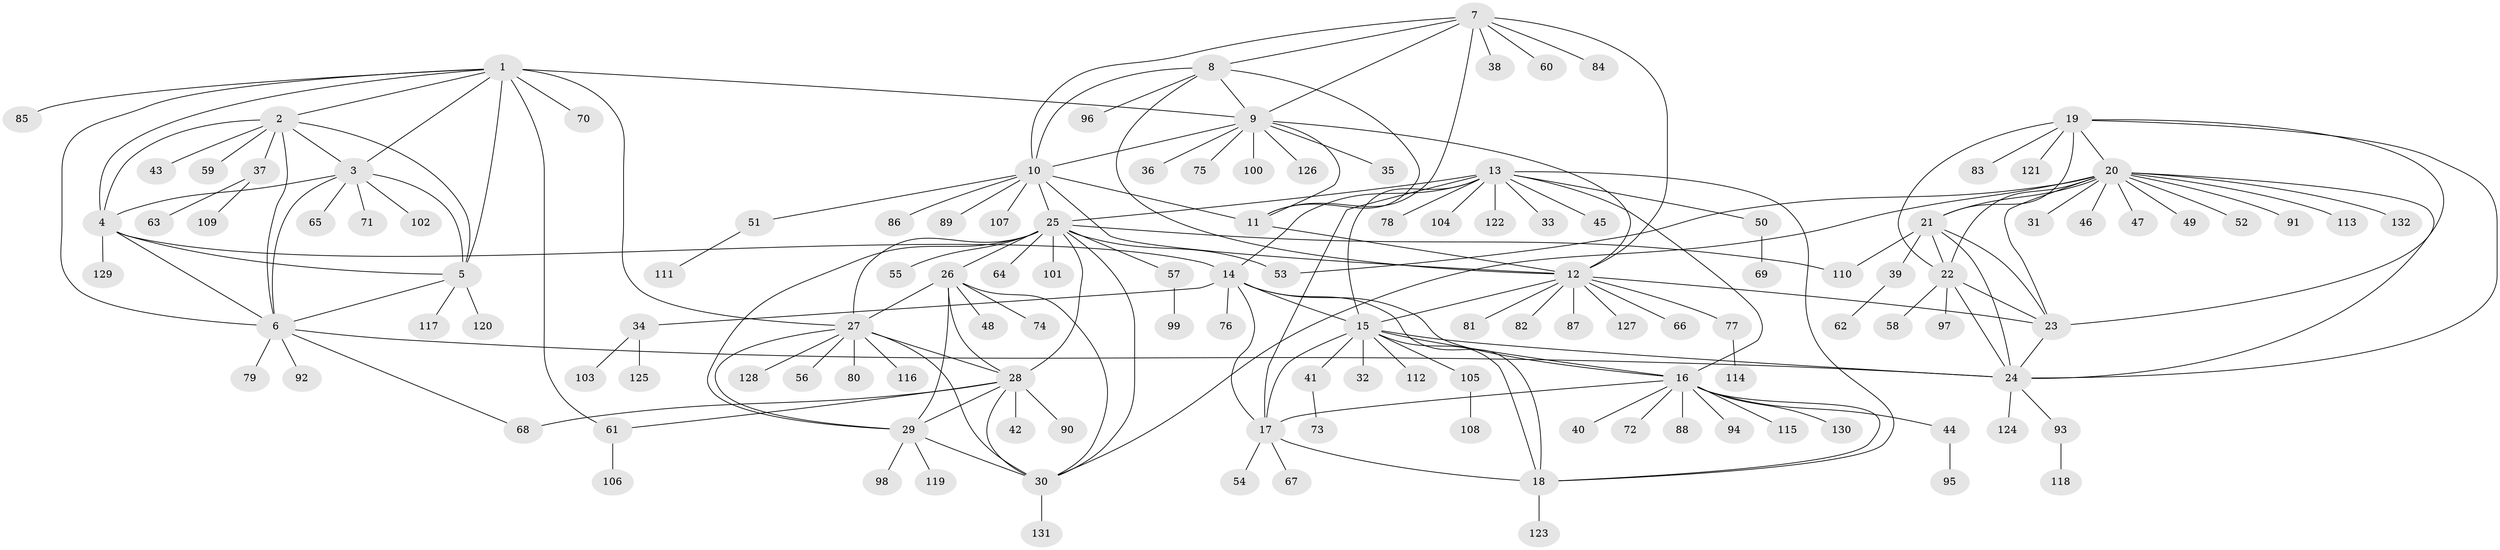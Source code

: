 // coarse degree distribution, {6: 0.075, 4: 0.025, 5: 0.15, 7: 0.1, 3: 0.025, 8: 0.025, 9: 0.05, 1: 0.425, 10: 0.025, 2: 0.1}
// Generated by graph-tools (version 1.1) at 2025/52/03/04/25 22:52:40]
// undirected, 132 vertices, 191 edges
graph export_dot {
  node [color=gray90,style=filled];
  1;
  2;
  3;
  4;
  5;
  6;
  7;
  8;
  9;
  10;
  11;
  12;
  13;
  14;
  15;
  16;
  17;
  18;
  19;
  20;
  21;
  22;
  23;
  24;
  25;
  26;
  27;
  28;
  29;
  30;
  31;
  32;
  33;
  34;
  35;
  36;
  37;
  38;
  39;
  40;
  41;
  42;
  43;
  44;
  45;
  46;
  47;
  48;
  49;
  50;
  51;
  52;
  53;
  54;
  55;
  56;
  57;
  58;
  59;
  60;
  61;
  62;
  63;
  64;
  65;
  66;
  67;
  68;
  69;
  70;
  71;
  72;
  73;
  74;
  75;
  76;
  77;
  78;
  79;
  80;
  81;
  82;
  83;
  84;
  85;
  86;
  87;
  88;
  89;
  90;
  91;
  92;
  93;
  94;
  95;
  96;
  97;
  98;
  99;
  100;
  101;
  102;
  103;
  104;
  105;
  106;
  107;
  108;
  109;
  110;
  111;
  112;
  113;
  114;
  115;
  116;
  117;
  118;
  119;
  120;
  121;
  122;
  123;
  124;
  125;
  126;
  127;
  128;
  129;
  130;
  131;
  132;
  1 -- 2;
  1 -- 3;
  1 -- 4;
  1 -- 5;
  1 -- 6;
  1 -- 9;
  1 -- 27;
  1 -- 61;
  1 -- 70;
  1 -- 85;
  2 -- 3;
  2 -- 4;
  2 -- 5;
  2 -- 6;
  2 -- 37;
  2 -- 43;
  2 -- 59;
  3 -- 4;
  3 -- 5;
  3 -- 6;
  3 -- 65;
  3 -- 71;
  3 -- 102;
  4 -- 5;
  4 -- 6;
  4 -- 14;
  4 -- 129;
  5 -- 6;
  5 -- 117;
  5 -- 120;
  6 -- 24;
  6 -- 68;
  6 -- 79;
  6 -- 92;
  7 -- 8;
  7 -- 9;
  7 -- 10;
  7 -- 11;
  7 -- 12;
  7 -- 38;
  7 -- 60;
  7 -- 84;
  8 -- 9;
  8 -- 10;
  8 -- 11;
  8 -- 12;
  8 -- 96;
  9 -- 10;
  9 -- 11;
  9 -- 12;
  9 -- 35;
  9 -- 36;
  9 -- 75;
  9 -- 100;
  9 -- 126;
  10 -- 11;
  10 -- 12;
  10 -- 25;
  10 -- 51;
  10 -- 86;
  10 -- 89;
  10 -- 107;
  11 -- 12;
  12 -- 15;
  12 -- 23;
  12 -- 66;
  12 -- 77;
  12 -- 81;
  12 -- 82;
  12 -- 87;
  12 -- 127;
  13 -- 14;
  13 -- 15;
  13 -- 16;
  13 -- 17;
  13 -- 18;
  13 -- 25;
  13 -- 33;
  13 -- 45;
  13 -- 50;
  13 -- 78;
  13 -- 104;
  13 -- 122;
  14 -- 15;
  14 -- 16;
  14 -- 17;
  14 -- 18;
  14 -- 34;
  14 -- 76;
  15 -- 16;
  15 -- 17;
  15 -- 18;
  15 -- 24;
  15 -- 32;
  15 -- 41;
  15 -- 105;
  15 -- 112;
  16 -- 17;
  16 -- 18;
  16 -- 40;
  16 -- 44;
  16 -- 72;
  16 -- 88;
  16 -- 94;
  16 -- 115;
  16 -- 130;
  17 -- 18;
  17 -- 54;
  17 -- 67;
  18 -- 123;
  19 -- 20;
  19 -- 21;
  19 -- 22;
  19 -- 23;
  19 -- 24;
  19 -- 83;
  19 -- 121;
  20 -- 21;
  20 -- 22;
  20 -- 23;
  20 -- 24;
  20 -- 30;
  20 -- 31;
  20 -- 46;
  20 -- 47;
  20 -- 49;
  20 -- 52;
  20 -- 53;
  20 -- 91;
  20 -- 113;
  20 -- 132;
  21 -- 22;
  21 -- 23;
  21 -- 24;
  21 -- 39;
  21 -- 110;
  22 -- 23;
  22 -- 24;
  22 -- 58;
  22 -- 97;
  23 -- 24;
  24 -- 93;
  24 -- 124;
  25 -- 26;
  25 -- 27;
  25 -- 28;
  25 -- 29;
  25 -- 30;
  25 -- 53;
  25 -- 55;
  25 -- 57;
  25 -- 64;
  25 -- 101;
  25 -- 110;
  26 -- 27;
  26 -- 28;
  26 -- 29;
  26 -- 30;
  26 -- 48;
  26 -- 74;
  27 -- 28;
  27 -- 29;
  27 -- 30;
  27 -- 56;
  27 -- 80;
  27 -- 116;
  27 -- 128;
  28 -- 29;
  28 -- 30;
  28 -- 42;
  28 -- 61;
  28 -- 68;
  28 -- 90;
  29 -- 30;
  29 -- 98;
  29 -- 119;
  30 -- 131;
  34 -- 103;
  34 -- 125;
  37 -- 63;
  37 -- 109;
  39 -- 62;
  41 -- 73;
  44 -- 95;
  50 -- 69;
  51 -- 111;
  57 -- 99;
  61 -- 106;
  77 -- 114;
  93 -- 118;
  105 -- 108;
}
